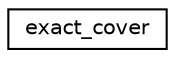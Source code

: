 digraph "Graphical Class Hierarchy"
{
  edge [fontname="Helvetica",fontsize="10",labelfontname="Helvetica",labelfontsize="10"];
  node [fontname="Helvetica",fontsize="10",shape=record];
  rankdir="LR";
  Node0 [label="exact_cover",height=0.2,width=0.4,color="black", fillcolor="white", style="filled",URL="$df/d94/classexact__cover.html"];
}
